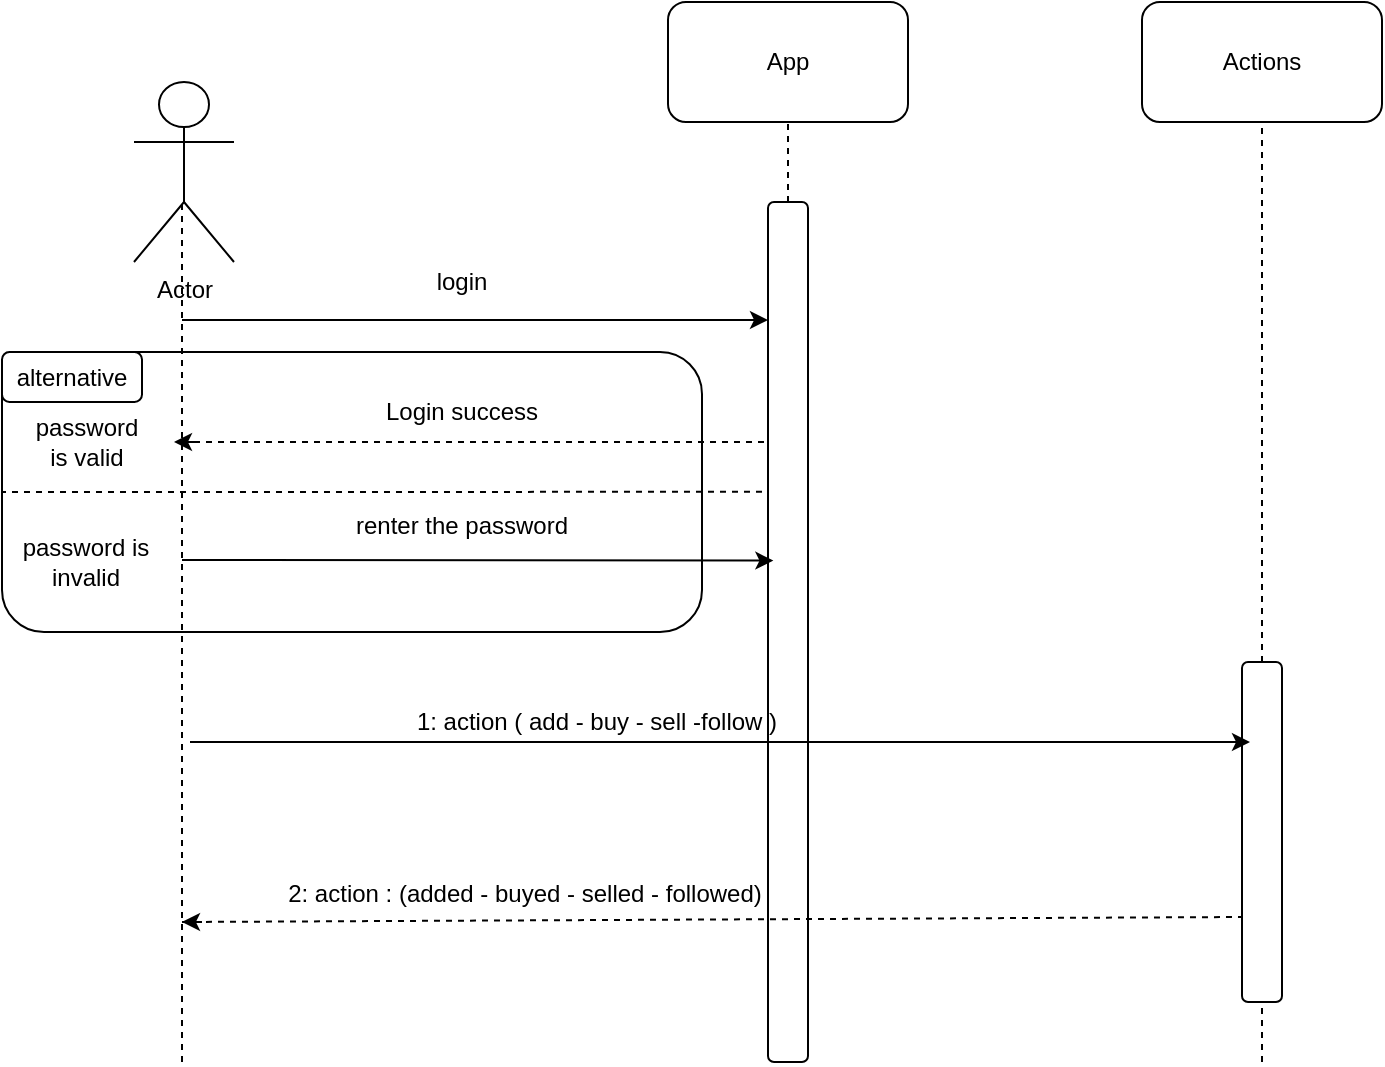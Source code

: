 <mxfile version="12.2.4"><diagram id="5C3Adro8ykCgxzSTYDhu"><mxGraphModel dx="793" dy="638" grid="1" gridSize="10" guides="1" tooltips="1" connect="1" arrows="1" fold="1" page="1" pageScale="1" pageWidth="827" pageHeight="1169" math="0" shadow="0"><root><mxCell id="0"/><mxCell id="1" parent="0"/><mxCell id="2" value="Actor" style="shape=umlActor;verticalLabelPosition=bottom;labelBackgroundColor=#ffffff;verticalAlign=top;html=1;outlineConnect=0;" vertex="1" parent="1"><mxGeometry x="96" y="60" width="50" height="90" as="geometry"/></mxCell><mxCell id="3" value="App" style="rounded=1;whiteSpace=wrap;html=1;" vertex="1" parent="1"><mxGeometry x="363" y="20" width="120" height="60" as="geometry"/></mxCell><mxCell id="4" value="Actions" style="rounded=1;whiteSpace=wrap;html=1;" vertex="1" parent="1"><mxGeometry x="600" y="20" width="120" height="60" as="geometry"/></mxCell><mxCell id="6" value="" style="rounded=1;whiteSpace=wrap;html=1;" vertex="1" parent="1"><mxGeometry x="413" y="120" width="20" height="430" as="geometry"/></mxCell><mxCell id="10" value="" style="endArrow=none;dashed=1;html=1;entryX=0.5;entryY=1;entryDx=0;entryDy=0;exitX=0.5;exitY=0;exitDx=0;exitDy=0;" edge="1" parent="1" source="6" target="3"><mxGeometry width="50" height="50" relative="1" as="geometry"><mxPoint x="320" y="140" as="sourcePoint"/><mxPoint x="370" y="90" as="targetPoint"/></mxGeometry></mxCell><mxCell id="12" value="" style="rounded=1;whiteSpace=wrap;html=1;" vertex="1" parent="1"><mxGeometry x="30" y="195" width="350" height="140" as="geometry"/></mxCell><mxCell id="13" value="" style="endArrow=none;dashed=1;html=1;" edge="1" parent="1"><mxGeometry width="50" height="50" relative="1" as="geometry"><mxPoint x="120" y="550" as="sourcePoint"/><mxPoint x="120" y="120" as="targetPoint"/></mxGeometry></mxCell><mxCell id="14" value="" style="endArrow=classic;html=1;" edge="1" parent="1"><mxGeometry width="50" height="50" relative="1" as="geometry"><mxPoint x="120" y="179" as="sourcePoint"/><mxPoint x="413" y="179" as="targetPoint"/></mxGeometry></mxCell><mxCell id="15" value="" style="endArrow=none;dashed=1;html=1;" edge="1" parent="1"><mxGeometry width="50" height="50" relative="1" as="geometry"><mxPoint x="120" y="240" as="sourcePoint"/><mxPoint x="413" y="240" as="targetPoint"/></mxGeometry></mxCell><mxCell id="16" value="" style="endArrow=classic;html=1;" edge="1" parent="1"><mxGeometry width="50" height="50" relative="1" as="geometry"><mxPoint x="126" y="240" as="sourcePoint"/><mxPoint x="116" y="240" as="targetPoint"/></mxGeometry></mxCell><mxCell id="17" value="alternative" style="rounded=1;whiteSpace=wrap;html=1;" vertex="1" parent="1"><mxGeometry x="30" y="195" width="70" height="25" as="geometry"/></mxCell><mxCell id="18" value="" style="endArrow=none;dashed=1;html=1;entryX=0;entryY=0.5;entryDx=0;entryDy=0;exitX=-0.15;exitY=0.337;exitDx=0;exitDy=0;exitPerimeter=0;" edge="1" parent="1" source="6" target="12"><mxGeometry width="50" height="50" relative="1" as="geometry"><mxPoint x="130" y="560" as="sourcePoint"/><mxPoint x="130" y="130" as="targetPoint"/></mxGeometry></mxCell><mxCell id="19" value="password&lt;br&gt;is valid" style="text;html=1;strokeColor=none;fillColor=none;align=center;verticalAlign=middle;whiteSpace=wrap;rounded=0;" vertex="1" parent="1"><mxGeometry x="44.5" y="225" width="55" height="30" as="geometry"/></mxCell><mxCell id="20" value="password is invalid" style="text;html=1;strokeColor=none;fillColor=none;align=center;verticalAlign=middle;whiteSpace=wrap;rounded=0;" vertex="1" parent="1"><mxGeometry x="38" y="290" width="68" height="20" as="geometry"/></mxCell><mxCell id="25" value="login" style="text;html=1;strokeColor=none;fillColor=none;align=center;verticalAlign=middle;whiteSpace=wrap;rounded=0;" vertex="1" parent="1"><mxGeometry x="240" y="150" width="40" height="20" as="geometry"/></mxCell><mxCell id="26" value="Login success" style="text;html=1;strokeColor=none;fillColor=none;align=center;verticalAlign=middle;whiteSpace=wrap;rounded=0;" vertex="1" parent="1"><mxGeometry x="213" y="215" width="94" height="20" as="geometry"/></mxCell><mxCell id="27" value="renter the password" style="text;html=1;strokeColor=none;fillColor=none;align=center;verticalAlign=middle;whiteSpace=wrap;rounded=0;" vertex="1" parent="1"><mxGeometry x="195.5" y="272" width="128" height="20" as="geometry"/></mxCell><mxCell id="28" value="" style="endArrow=none;dashed=1;html=1;entryX=0.5;entryY=1;entryDx=0;entryDy=0;" edge="1" parent="1" source="30" target="4"><mxGeometry width="50" height="50" relative="1" as="geometry"><mxPoint x="660" y="550" as="sourcePoint"/><mxPoint x="690" y="120" as="targetPoint"/></mxGeometry></mxCell><mxCell id="29" value="" style="endArrow=classic;html=1;entryX=0.134;entryY=0.417;entryDx=0;entryDy=0;entryPerimeter=0;" edge="1" parent="1" target="6"><mxGeometry width="50" height="50" relative="1" as="geometry"><mxPoint x="120" y="299" as="sourcePoint"/><mxPoint x="200" y="270" as="targetPoint"/></mxGeometry></mxCell><mxCell id="30" value="" style="rounded=1;whiteSpace=wrap;html=1;" vertex="1" parent="1"><mxGeometry x="650" y="350" width="20" height="170" as="geometry"/></mxCell><mxCell id="31" value="" style="endArrow=none;dashed=1;html=1;entryX=0.5;entryY=1;entryDx=0;entryDy=0;" edge="1" parent="1" target="30"><mxGeometry width="50" height="50" relative="1" as="geometry"><mxPoint x="660" y="550" as="sourcePoint"/><mxPoint x="660" y="80" as="targetPoint"/></mxGeometry></mxCell><mxCell id="32" value="" style="endArrow=classic;html=1;" edge="1" parent="1"><mxGeometry width="50" height="50" relative="1" as="geometry"><mxPoint x="124" y="390" as="sourcePoint"/><mxPoint x="654" y="390" as="targetPoint"/></mxGeometry></mxCell><mxCell id="33" value="1: action ( add - buy - sell -follow )" style="text;html=1;strokeColor=none;fillColor=none;align=center;verticalAlign=middle;whiteSpace=wrap;rounded=0;" vertex="1" parent="1"><mxGeometry x="230" y="370" width="195" height="20" as="geometry"/></mxCell><mxCell id="34" value="2: action : (added - buyed - selled - followed)" style="text;html=1;strokeColor=none;fillColor=none;align=center;verticalAlign=middle;whiteSpace=wrap;rounded=0;" vertex="1" parent="1"><mxGeometry x="164" y="456" width="255" height="20" as="geometry"/></mxCell><mxCell id="36" value="" style="endArrow=none;dashed=1;html=1;entryX=0;entryY=0.75;entryDx=0;entryDy=0;" edge="1" parent="1" target="30"><mxGeometry width="50" height="50" relative="1" as="geometry"><mxPoint x="120" y="480" as="sourcePoint"/><mxPoint x="370" y="490" as="targetPoint"/></mxGeometry></mxCell><mxCell id="38" value="" style="endArrow=classic;html=1;" edge="1" parent="1"><mxGeometry width="50" height="50" relative="1" as="geometry"><mxPoint x="130" y="480" as="sourcePoint"/><mxPoint x="120" y="480" as="targetPoint"/></mxGeometry></mxCell></root></mxGraphModel></diagram></mxfile>